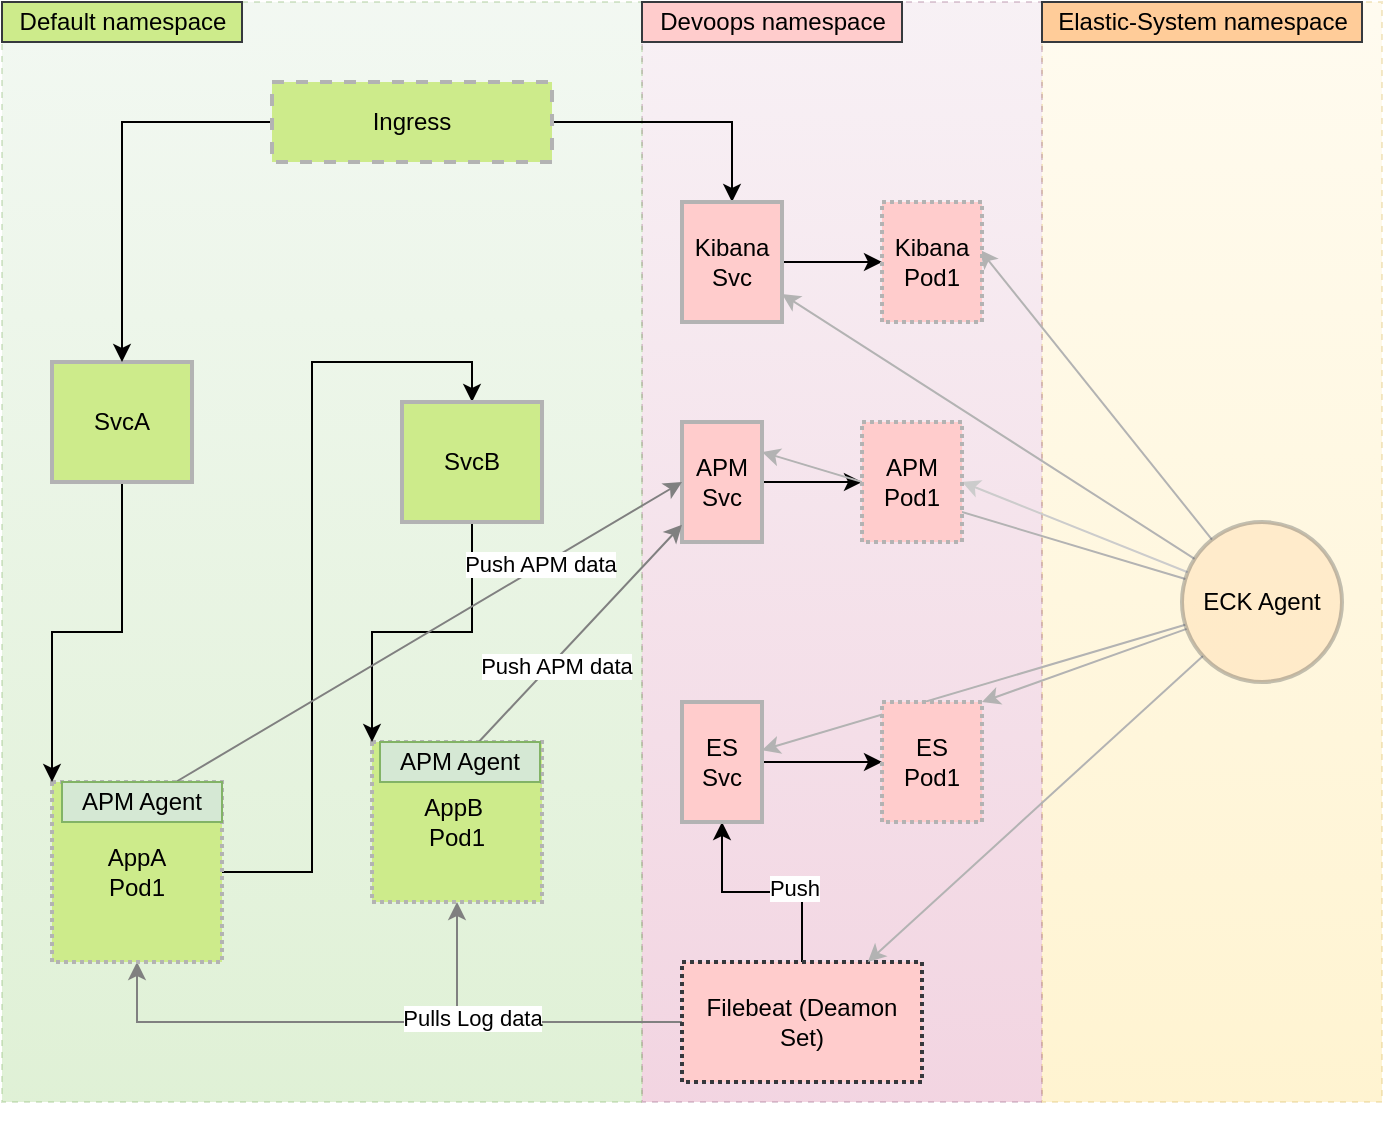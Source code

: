 <mxfile version="14.7.3" type="github">
  <diagram id="cIk-vyxDZrTRWjhDqOCu" name="Page-1">
    <mxGraphModel dx="1422" dy="772" grid="1" gridSize="10" guides="1" tooltips="1" connect="1" arrows="1" fold="1" page="1" pageScale="1" pageWidth="850" pageHeight="1100" math="0" shadow="0">
      <root>
        <mxCell id="0" />
        <mxCell id="1" parent="0" />
        <mxCell id="ZrbIgyWXytjYN90zXW0E-1" value="" style="rounded=0;whiteSpace=wrap;html=1;dashed=1;strokeColor=#d6b656;opacity=30;fillColor=#fff2cc;gradientColor=#ffd966;" vertex="1" parent="1">
          <mxGeometry x="700" y="90" width="170" height="550" as="geometry" />
        </mxCell>
        <mxCell id="9aYvMdjIVm_r3RfQSN7k-29" value="" style="rounded=0;whiteSpace=wrap;html=1;dashed=1;strokeColor=#996185;opacity=30;fillColor=#e6d0de;gradientColor=#d5739d;" parent="1" vertex="1">
          <mxGeometry x="500" y="90" width="200" height="550" as="geometry" />
        </mxCell>
        <mxCell id="9aYvMdjIVm_r3RfQSN7k-5" value="" style="rounded=0;whiteSpace=wrap;html=1;dashed=1;fillColor=#d5e8d4;strokeColor=#82b366;opacity=30;gradientColor=#97d077;" parent="1" vertex="1">
          <mxGeometry x="180" y="90" width="320" height="550" as="geometry" />
        </mxCell>
        <mxCell id="9aYvMdjIVm_r3RfQSN7k-12" value="AppB&amp;nbsp;&lt;br&gt;Pod1" style="rounded=0;whiteSpace=wrap;html=1;fillColor=#cdeb8b;dashed=1;strokeWidth=2;dashPattern=1 1;strokeColor=#B3B3B3;" parent="1" vertex="1">
          <mxGeometry x="365" y="460" width="85" height="80" as="geometry" />
        </mxCell>
        <mxCell id="ZrbIgyWXytjYN90zXW0E-13" style="edgeStyle=orthogonalEdgeStyle;rounded=0;orthogonalLoop=1;jettySize=auto;html=1;" edge="1" parent="1" source="9aYvMdjIVm_r3RfQSN7k-13" target="9aYvMdjIVm_r3RfQSN7k-23">
          <mxGeometry relative="1" as="geometry" />
        </mxCell>
        <mxCell id="ZrbIgyWXytjYN90zXW0E-14" value="Push" style="edgeLabel;html=1;align=center;verticalAlign=middle;resizable=0;points=[];" vertex="1" connectable="0" parent="ZrbIgyWXytjYN90zXW0E-13">
          <mxGeometry x="-0.291" y="-2" relative="1" as="geometry">
            <mxPoint as="offset" />
          </mxGeometry>
        </mxCell>
        <mxCell id="ZrbIgyWXytjYN90zXW0E-21" style="edgeStyle=orthogonalEdgeStyle;rounded=0;orthogonalLoop=1;jettySize=auto;html=1;strokeColor=#808080;" edge="1" parent="1" source="9aYvMdjIVm_r3RfQSN7k-13" target="9aYvMdjIVm_r3RfQSN7k-12">
          <mxGeometry relative="1" as="geometry" />
        </mxCell>
        <mxCell id="ZrbIgyWXytjYN90zXW0E-22" style="edgeStyle=orthogonalEdgeStyle;rounded=0;orthogonalLoop=1;jettySize=auto;html=1;entryX=0.5;entryY=1;entryDx=0;entryDy=0;strokeColor=#808080;" edge="1" parent="1" source="9aYvMdjIVm_r3RfQSN7k-13" target="9aYvMdjIVm_r3RfQSN7k-16">
          <mxGeometry relative="1" as="geometry" />
        </mxCell>
        <mxCell id="ZrbIgyWXytjYN90zXW0E-23" value="Pulls Log data" style="edgeLabel;html=1;align=center;verticalAlign=middle;resizable=0;points=[];" vertex="1" connectable="0" parent="ZrbIgyWXytjYN90zXW0E-22">
          <mxGeometry x="-0.306" y="-2" relative="1" as="geometry">
            <mxPoint as="offset" />
          </mxGeometry>
        </mxCell>
        <mxCell id="9aYvMdjIVm_r3RfQSN7k-13" value="Filebeat (Deamon Set)" style="rounded=0;whiteSpace=wrap;html=1;dashed=1;strokeWidth=2;dashPattern=1 1;fillColor=#ffcccc;strokeColor=#36393d;" parent="1" vertex="1">
          <mxGeometry x="520" y="570" width="120" height="60" as="geometry" />
        </mxCell>
        <mxCell id="9aYvMdjIVm_r3RfQSN7k-65" style="edgeStyle=orthogonalEdgeStyle;rounded=0;orthogonalLoop=1;jettySize=auto;html=1;entryX=0.5;entryY=0;entryDx=0;entryDy=0;" parent="1" source="9aYvMdjIVm_r3RfQSN7k-16" target="9aYvMdjIVm_r3RfQSN7k-18" edge="1">
          <mxGeometry relative="1" as="geometry" />
        </mxCell>
        <mxCell id="9aYvMdjIVm_r3RfQSN7k-16" value="AppA&lt;br&gt;Pod1" style="rounded=0;whiteSpace=wrap;html=1;fillColor=#cdeb8b;dashed=1;strokeWidth=2;dashPattern=1 1;strokeColor=#B3B3B3;" parent="1" vertex="1">
          <mxGeometry x="205" y="480" width="85" height="90" as="geometry" />
        </mxCell>
        <mxCell id="9aYvMdjIVm_r3RfQSN7k-79" style="edgeStyle=orthogonalEdgeStyle;rounded=0;orthogonalLoop=1;jettySize=auto;html=1;entryX=0;entryY=0;entryDx=0;entryDy=0;" parent="1" source="9aYvMdjIVm_r3RfQSN7k-17" target="9aYvMdjIVm_r3RfQSN7k-16" edge="1">
          <mxGeometry relative="1" as="geometry" />
        </mxCell>
        <mxCell id="9aYvMdjIVm_r3RfQSN7k-17" value="SvcA" style="rounded=0;whiteSpace=wrap;html=1;fillColor=#cdeb8b;strokeWidth=2;strokeColor=#B3B3B3;" parent="1" vertex="1">
          <mxGeometry x="205" y="270" width="70" height="60" as="geometry" />
        </mxCell>
        <mxCell id="9aYvMdjIVm_r3RfQSN7k-66" style="edgeStyle=orthogonalEdgeStyle;rounded=0;orthogonalLoop=1;jettySize=auto;html=1;entryX=0;entryY=0;entryDx=0;entryDy=0;" parent="1" source="9aYvMdjIVm_r3RfQSN7k-18" target="9aYvMdjIVm_r3RfQSN7k-12" edge="1">
          <mxGeometry relative="1" as="geometry" />
        </mxCell>
        <mxCell id="9aYvMdjIVm_r3RfQSN7k-18" value="SvcB" style="rounded=0;whiteSpace=wrap;html=1;fillColor=#cdeb8b;strokeWidth=2;strokeColor=#B3B3B3;" parent="1" vertex="1">
          <mxGeometry x="380" y="290" width="70" height="60" as="geometry" />
        </mxCell>
        <mxCell id="9aYvMdjIVm_r3RfQSN7k-26" style="edgeStyle=orthogonalEdgeStyle;rounded=0;orthogonalLoop=1;jettySize=auto;html=1;entryX=0.5;entryY=0;entryDx=0;entryDy=0;" parent="1" source="9aYvMdjIVm_r3RfQSN7k-25" target="9aYvMdjIVm_r3RfQSN7k-17" edge="1">
          <mxGeometry relative="1" as="geometry" />
        </mxCell>
        <mxCell id="9aYvMdjIVm_r3RfQSN7k-38" style="edgeStyle=orthogonalEdgeStyle;rounded=0;orthogonalLoop=1;jettySize=auto;html=1;" parent="1" source="9aYvMdjIVm_r3RfQSN7k-25" target="9aYvMdjIVm_r3RfQSN7k-36" edge="1">
          <mxGeometry relative="1" as="geometry" />
        </mxCell>
        <mxCell id="9aYvMdjIVm_r3RfQSN7k-25" value="Ingress" style="rounded=0;whiteSpace=wrap;html=1;dashed=1;fillColor=#cdeb8b;strokeWidth=2;strokeColor=#B3B3B3;" parent="1" vertex="1">
          <mxGeometry x="315" y="130" width="140" height="40" as="geometry" />
        </mxCell>
        <mxCell id="9aYvMdjIVm_r3RfQSN7k-68" style="edgeStyle=orthogonalEdgeStyle;rounded=0;orthogonalLoop=1;jettySize=auto;html=1;entryX=0;entryY=0.5;entryDx=0;entryDy=0;" parent="1" source="9aYvMdjIVm_r3RfQSN7k-36" target="9aYvMdjIVm_r3RfQSN7k-32" edge="1">
          <mxGeometry relative="1" as="geometry" />
        </mxCell>
        <mxCell id="9aYvMdjIVm_r3RfQSN7k-58" style="edgeStyle=orthogonalEdgeStyle;rounded=0;orthogonalLoop=1;jettySize=auto;html=1;entryX=0;entryY=0.5;entryDx=0;entryDy=0;" parent="1" source="9aYvMdjIVm_r3RfQSN7k-23" target="9aYvMdjIVm_r3RfQSN7k-30" edge="1">
          <mxGeometry relative="1" as="geometry" />
        </mxCell>
        <mxCell id="9aYvMdjIVm_r3RfQSN7k-67" style="edgeStyle=orthogonalEdgeStyle;rounded=0;orthogonalLoop=1;jettySize=auto;html=1;entryX=0;entryY=0.5;entryDx=0;entryDy=0;" parent="1" source="9aYvMdjIVm_r3RfQSN7k-48" target="9aYvMdjIVm_r3RfQSN7k-31" edge="1">
          <mxGeometry relative="1" as="geometry" />
        </mxCell>
        <mxCell id="9aYvMdjIVm_r3RfQSN7k-72" style="edgeStyle=none;rounded=0;orthogonalLoop=1;jettySize=auto;html=1;strokeColor=#B3B3B3;" parent="1" source="9aYvMdjIVm_r3RfQSN7k-70" target="9aYvMdjIVm_r3RfQSN7k-36" edge="1">
          <mxGeometry relative="1" as="geometry" />
        </mxCell>
        <mxCell id="9aYvMdjIVm_r3RfQSN7k-73" style="edgeStyle=none;rounded=0;orthogonalLoop=1;jettySize=auto;html=1;entryX=0.98;entryY=0.4;entryDx=0;entryDy=0;entryPerimeter=0;strokeColor=#B3B3B3;" parent="1" source="9aYvMdjIVm_r3RfQSN7k-70" target="9aYvMdjIVm_r3RfQSN7k-32" edge="1">
          <mxGeometry relative="1" as="geometry" />
        </mxCell>
        <mxCell id="9aYvMdjIVm_r3RfQSN7k-74" style="edgeStyle=none;rounded=0;orthogonalLoop=1;jettySize=auto;html=1;entryX=1;entryY=0.5;entryDx=0;entryDy=0;strokeColor=#CCCCCC;" parent="1" source="9aYvMdjIVm_r3RfQSN7k-70" target="9aYvMdjIVm_r3RfQSN7k-31" edge="1">
          <mxGeometry relative="1" as="geometry" />
        </mxCell>
        <mxCell id="9aYvMdjIVm_r3RfQSN7k-75" style="edgeStyle=none;rounded=0;orthogonalLoop=1;jettySize=auto;html=1;entryX=1;entryY=0.25;entryDx=0;entryDy=0;strokeColor=#B3B3B3;" parent="1" source="9aYvMdjIVm_r3RfQSN7k-70" target="9aYvMdjIVm_r3RfQSN7k-48" edge="1">
          <mxGeometry relative="1" as="geometry" />
        </mxCell>
        <mxCell id="9aYvMdjIVm_r3RfQSN7k-76" style="edgeStyle=none;rounded=0;orthogonalLoop=1;jettySize=auto;html=1;strokeColor=#B3B3B3;" parent="1" source="9aYvMdjIVm_r3RfQSN7k-70" target="9aYvMdjIVm_r3RfQSN7k-23" edge="1">
          <mxGeometry relative="1" as="geometry" />
        </mxCell>
        <mxCell id="9aYvMdjIVm_r3RfQSN7k-77" style="edgeStyle=none;rounded=0;orthogonalLoop=1;jettySize=auto;html=1;strokeColor=#B3B3B3;" parent="1" source="9aYvMdjIVm_r3RfQSN7k-70" target="9aYvMdjIVm_r3RfQSN7k-13" edge="1">
          <mxGeometry relative="1" as="geometry" />
        </mxCell>
        <mxCell id="9aYvMdjIVm_r3RfQSN7k-78" style="edgeStyle=none;rounded=0;orthogonalLoop=1;jettySize=auto;html=1;entryX=1;entryY=0;entryDx=0;entryDy=0;strokeColor=#B3B3B3;" parent="1" source="9aYvMdjIVm_r3RfQSN7k-70" target="9aYvMdjIVm_r3RfQSN7k-30" edge="1">
          <mxGeometry relative="1" as="geometry" />
        </mxCell>
        <mxCell id="9aYvMdjIVm_r3RfQSN7k-70" value="ECK Agent" style="ellipse;whiteSpace=wrap;html=1;aspect=fixed;strokeColor=#36393d;strokeWidth=2;opacity=30;fillColor=#ffcc99;" parent="1" vertex="1">
          <mxGeometry x="770" y="350" width="80" height="80" as="geometry" />
        </mxCell>
        <mxCell id="9aYvMdjIVm_r3RfQSN7k-30" value="ES&lt;br&gt;Pod1" style="rounded=0;whiteSpace=wrap;html=1;fillColor=#ffcccc;dashed=1;strokeWidth=2;dashPattern=1 1;strokeColor=#B3B3B3;" parent="1" vertex="1">
          <mxGeometry x="620" y="440" width="50" height="60" as="geometry" />
        </mxCell>
        <mxCell id="9aYvMdjIVm_r3RfQSN7k-31" value="APM&lt;br&gt;Pod1" style="rounded=0;whiteSpace=wrap;html=1;fillColor=#ffcccc;dashed=1;strokeWidth=2;dashPattern=1 1;strokeColor=#B3B3B3;" parent="1" vertex="1">
          <mxGeometry x="610" y="300" width="50" height="60" as="geometry" />
        </mxCell>
        <mxCell id="9aYvMdjIVm_r3RfQSN7k-32" value="Kibana&lt;br&gt;Pod1" style="rounded=0;whiteSpace=wrap;html=1;fillColor=#ffcccc;dashed=1;strokeWidth=2;dashPattern=1 1;strokeColor=#B3B3B3;" parent="1" vertex="1">
          <mxGeometry x="620" y="190" width="50" height="60" as="geometry" />
        </mxCell>
        <mxCell id="9aYvMdjIVm_r3RfQSN7k-36" value="Kibana&lt;br&gt;Svc" style="rounded=0;whiteSpace=wrap;html=1;fillColor=#ffcccc;strokeWidth=2;strokeColor=#B3B3B3;" parent="1" vertex="1">
          <mxGeometry x="520" y="190" width="50" height="60" as="geometry" />
        </mxCell>
        <mxCell id="9aYvMdjIVm_r3RfQSN7k-23" value="ES Svc" style="rounded=0;whiteSpace=wrap;html=1;fillColor=#ffcccc;strokeWidth=2;strokeColor=#B3B3B3;" parent="1" vertex="1">
          <mxGeometry x="520" y="440" width="40" height="60" as="geometry" />
        </mxCell>
        <mxCell id="9aYvMdjIVm_r3RfQSN7k-48" value="APM&lt;br&gt;Svc" style="rounded=0;whiteSpace=wrap;html=1;fillColor=#ffcccc;strokeWidth=2;strokeColor=#B3B3B3;" parent="1" vertex="1">
          <mxGeometry x="520" y="300" width="40" height="60" as="geometry" />
        </mxCell>
        <mxCell id="ZrbIgyWXytjYN90zXW0E-2" value="Default namespace" style="text;html=1;resizable=0;autosize=1;align=center;verticalAlign=middle;points=[];fillColor=#cdeb8b;strokeColor=#36393d;rounded=0;" vertex="1" parent="1">
          <mxGeometry x="180" y="90" width="120" height="20" as="geometry" />
        </mxCell>
        <mxCell id="ZrbIgyWXytjYN90zXW0E-3" value="Devoops namespace" style="text;html=1;resizable=0;autosize=1;align=center;verticalAlign=middle;points=[];fillColor=#ffcccc;strokeColor=#36393d;rounded=0;" vertex="1" parent="1">
          <mxGeometry x="500" y="90" width="130" height="20" as="geometry" />
        </mxCell>
        <mxCell id="ZrbIgyWXytjYN90zXW0E-4" value="Elastic-System namespace" style="text;html=1;resizable=0;autosize=1;align=center;verticalAlign=middle;points=[];fillColor=#ffcc99;strokeColor=#36393d;rounded=0;" vertex="1" parent="1">
          <mxGeometry x="700" y="90" width="160" height="20" as="geometry" />
        </mxCell>
        <mxCell id="ZrbIgyWXytjYN90zXW0E-5" style="edgeStyle=orthogonalEdgeStyle;rounded=0;orthogonalLoop=1;jettySize=auto;html=1;exitX=0.5;exitY=1;exitDx=0;exitDy=0;" edge="1" parent="1" source="9aYvMdjIVm_r3RfQSN7k-5" target="9aYvMdjIVm_r3RfQSN7k-5">
          <mxGeometry relative="1" as="geometry" />
        </mxCell>
        <mxCell id="ZrbIgyWXytjYN90zXW0E-20" style="edgeStyle=none;rounded=0;orthogonalLoop=1;jettySize=auto;html=1;entryX=0;entryY=0.5;entryDx=0;entryDy=0;strokeColor=#808080;" edge="1" parent="1" source="ZrbIgyWXytjYN90zXW0E-15" target="9aYvMdjIVm_r3RfQSN7k-48">
          <mxGeometry relative="1" as="geometry" />
        </mxCell>
        <mxCell id="ZrbIgyWXytjYN90zXW0E-25" value="Push APM data" style="edgeLabel;html=1;align=center;verticalAlign=middle;resizable=0;points=[];" vertex="1" connectable="0" parent="ZrbIgyWXytjYN90zXW0E-20">
          <mxGeometry x="0.437" y="1" relative="1" as="geometry">
            <mxPoint y="-1" as="offset" />
          </mxGeometry>
        </mxCell>
        <mxCell id="ZrbIgyWXytjYN90zXW0E-15" value="APM Agent" style="rounded=0;whiteSpace=wrap;html=1;strokeColor=#82b366;fillColor=#d5e8d4;" vertex="1" parent="1">
          <mxGeometry x="210" y="480" width="80" height="20" as="geometry" />
        </mxCell>
        <mxCell id="ZrbIgyWXytjYN90zXW0E-19" style="rounded=0;orthogonalLoop=1;jettySize=auto;html=1;strokeColor=#808080;" edge="1" parent="1" source="ZrbIgyWXytjYN90zXW0E-16" target="9aYvMdjIVm_r3RfQSN7k-48">
          <mxGeometry relative="1" as="geometry" />
        </mxCell>
        <mxCell id="ZrbIgyWXytjYN90zXW0E-24" value="Push APM data" style="edgeLabel;html=1;align=center;verticalAlign=middle;resizable=0;points=[];" vertex="1" connectable="0" parent="ZrbIgyWXytjYN90zXW0E-19">
          <mxGeometry x="-0.281" y="-2" relative="1" as="geometry">
            <mxPoint y="-1" as="offset" />
          </mxGeometry>
        </mxCell>
        <mxCell id="ZrbIgyWXytjYN90zXW0E-16" value="APM Agent" style="rounded=0;whiteSpace=wrap;html=1;strokeColor=#82b366;fillColor=#d5e8d4;" vertex="1" parent="1">
          <mxGeometry x="369" y="460" width="80" height="20" as="geometry" />
        </mxCell>
      </root>
    </mxGraphModel>
  </diagram>
</mxfile>
